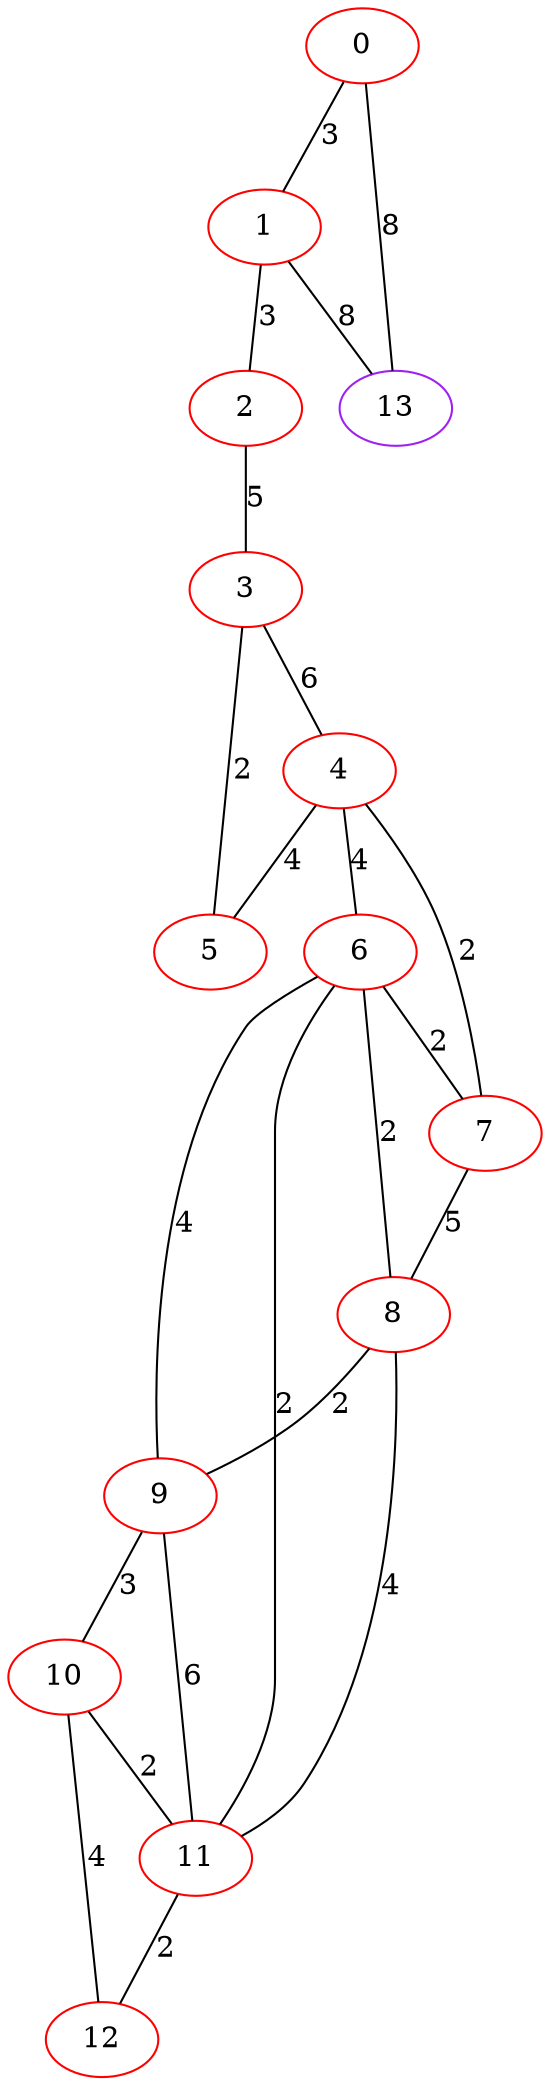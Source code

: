 graph "" {
0 [color=red, weight=1];
1 [color=red, weight=1];
2 [color=red, weight=1];
3 [color=red, weight=1];
4 [color=red, weight=1];
5 [color=red, weight=1];
6 [color=red, weight=1];
7 [color=red, weight=1];
8 [color=red, weight=1];
9 [color=red, weight=1];
10 [color=red, weight=1];
11 [color=red, weight=1];
12 [color=red, weight=1];
13 [color=purple, weight=4];
0 -- 1  [key=0, label=3];
0 -- 13  [key=0, label=8];
1 -- 2  [key=0, label=3];
1 -- 13  [key=0, label=8];
2 -- 3  [key=0, label=5];
3 -- 4  [key=0, label=6];
3 -- 5  [key=0, label=2];
4 -- 5  [key=0, label=4];
4 -- 6  [key=0, label=4];
4 -- 7  [key=0, label=2];
6 -- 8  [key=0, label=2];
6 -- 9  [key=0, label=4];
6 -- 11  [key=0, label=2];
6 -- 7  [key=0, label=2];
7 -- 8  [key=0, label=5];
8 -- 9  [key=0, label=2];
8 -- 11  [key=0, label=4];
9 -- 10  [key=0, label=3];
9 -- 11  [key=0, label=6];
10 -- 11  [key=0, label=2];
10 -- 12  [key=0, label=4];
11 -- 12  [key=0, label=2];
}
